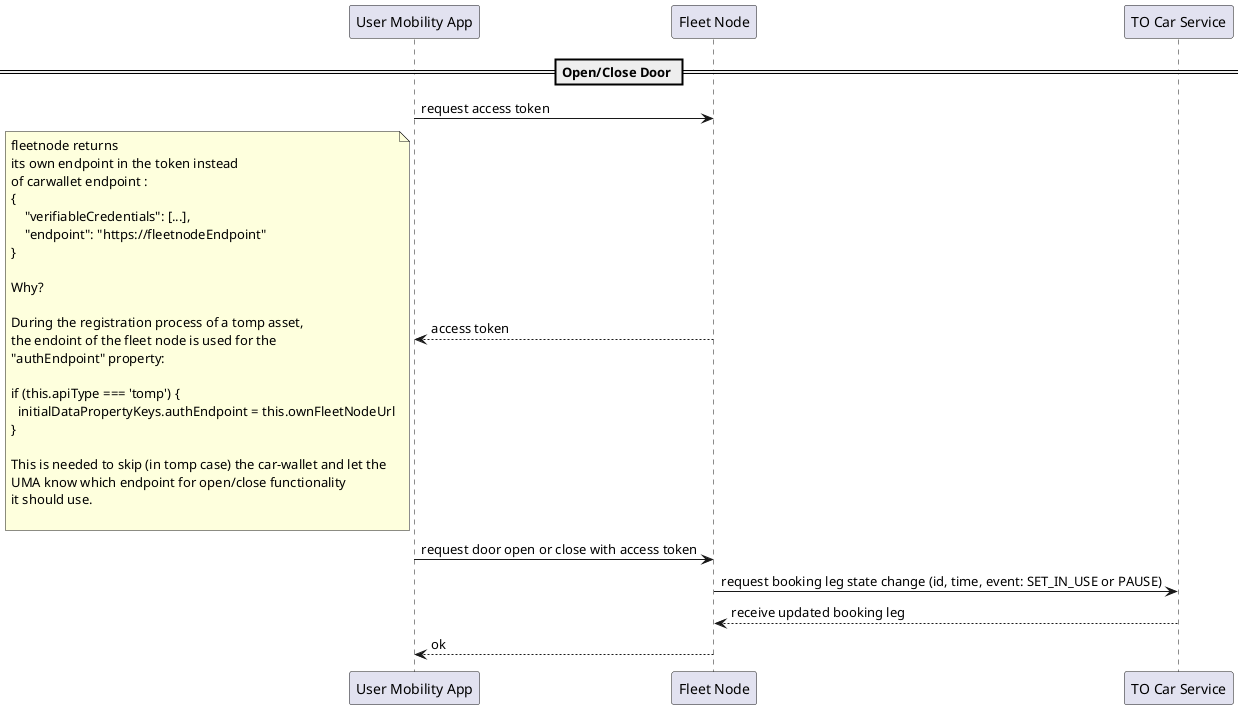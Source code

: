 @startuml Open/Close Door Flow
 
participant "User Mobility App" as UMA 
participant "Fleet Node" as FLN
participant "TO Car Service" as TOC



== Open/Close Door == 

UMA -> FLN: request access token
FLN --> UMA: access token
note left
fleetnode returns 
its own endpoint in the token instead
of carwallet endpoint : 
{
    "verifiableCredentials": [...],
    "endpoint": "https://fleetnodeEndpoint"
}

Why?

During the registration process of a tomp asset, 
the endoint of the fleet node is used for the 
"authEndpoint" property: 

if (this.apiType === 'tomp') {
  initialDataPropertyKeys.authEndpoint = this.ownFleetNodeUrl
}

This is needed to skip (in tomp case) the car-wallet and let the 
UMA know which endpoint for open/close functionality
it should use.

end note

UMA -> FLN: request door open or close with access token
FLN -> TOC: request booking leg state change (id, time, event: SET_IN_USE or PAUSE)
TOC --> FLN: receive updated booking leg
FLN --> UMA: ok





@enduml